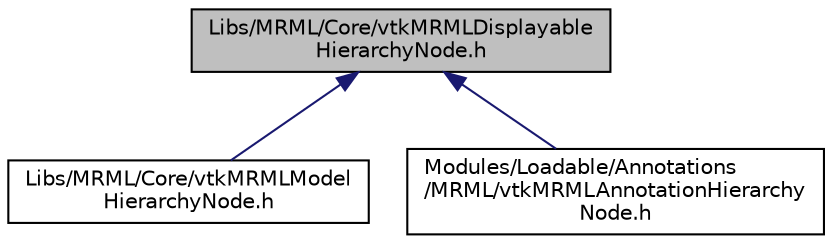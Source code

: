 digraph "Libs/MRML/Core/vtkMRMLDisplayableHierarchyNode.h"
{
  bgcolor="transparent";
  edge [fontname="Helvetica",fontsize="10",labelfontname="Helvetica",labelfontsize="10"];
  node [fontname="Helvetica",fontsize="10",shape=record];
  Node20 [label="Libs/MRML/Core/vtkMRMLDisplayable\lHierarchyNode.h",height=0.2,width=0.4,color="black", fillcolor="grey75", style="filled", fontcolor="black"];
  Node20 -> Node21 [dir="back",color="midnightblue",fontsize="10",style="solid",fontname="Helvetica"];
  Node21 [label="Libs/MRML/Core/vtkMRMLModel\lHierarchyNode.h",height=0.2,width=0.4,color="black",URL="$vtkMRMLModelHierarchyNode_8h.html"];
  Node20 -> Node22 [dir="back",color="midnightblue",fontsize="10",style="solid",fontname="Helvetica"];
  Node22 [label="Modules/Loadable/Annotations\l/MRML/vtkMRMLAnnotationHierarchy\lNode.h",height=0.2,width=0.4,color="black",URL="$vtkMRMLAnnotationHierarchyNode_8h.html"];
}
